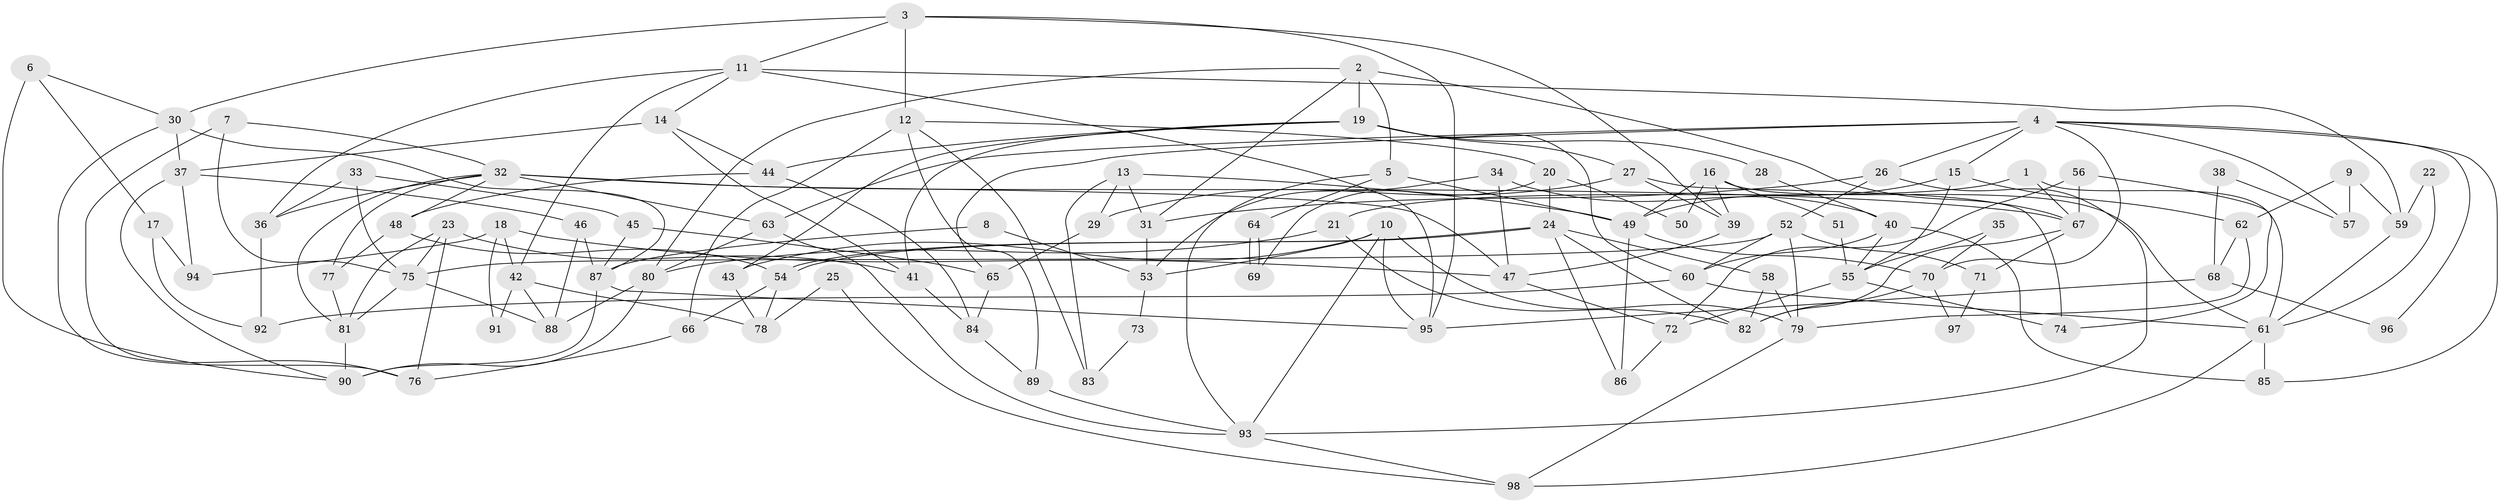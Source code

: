 // coarse degree distribution, {4: 0.18032786885245902, 8: 0.11475409836065574, 10: 0.01639344262295082, 3: 0.18032786885245902, 5: 0.19672131147540983, 9: 0.01639344262295082, 6: 0.11475409836065574, 7: 0.09836065573770492, 2: 0.08196721311475409}
// Generated by graph-tools (version 1.1) at 2025/41/03/06/25 10:41:57]
// undirected, 98 vertices, 196 edges
graph export_dot {
graph [start="1"]
  node [color=gray90,style=filled];
  1;
  2;
  3;
  4;
  5;
  6;
  7;
  8;
  9;
  10;
  11;
  12;
  13;
  14;
  15;
  16;
  17;
  18;
  19;
  20;
  21;
  22;
  23;
  24;
  25;
  26;
  27;
  28;
  29;
  30;
  31;
  32;
  33;
  34;
  35;
  36;
  37;
  38;
  39;
  40;
  41;
  42;
  43;
  44;
  45;
  46;
  47;
  48;
  49;
  50;
  51;
  52;
  53;
  54;
  55;
  56;
  57;
  58;
  59;
  60;
  61;
  62;
  63;
  64;
  65;
  66;
  67;
  68;
  69;
  70;
  71;
  72;
  73;
  74;
  75;
  76;
  77;
  78;
  79;
  80;
  81;
  82;
  83;
  84;
  85;
  86;
  87;
  88;
  89;
  90;
  91;
  92;
  93;
  94;
  95;
  96;
  97;
  98;
  1 -- 67;
  1 -- 61;
  1 -- 21;
  2 -- 31;
  2 -- 67;
  2 -- 5;
  2 -- 19;
  2 -- 80;
  3 -- 30;
  3 -- 11;
  3 -- 12;
  3 -- 39;
  3 -- 95;
  4 -- 85;
  4 -- 26;
  4 -- 15;
  4 -- 57;
  4 -- 63;
  4 -- 65;
  4 -- 70;
  4 -- 96;
  5 -- 49;
  5 -- 64;
  5 -- 93;
  6 -- 90;
  6 -- 30;
  6 -- 17;
  7 -- 75;
  7 -- 32;
  7 -- 76;
  8 -- 87;
  8 -- 53;
  9 -- 59;
  9 -- 62;
  9 -- 57;
  10 -- 95;
  10 -- 53;
  10 -- 43;
  10 -- 79;
  10 -- 93;
  11 -- 42;
  11 -- 95;
  11 -- 14;
  11 -- 36;
  11 -- 59;
  12 -- 89;
  12 -- 20;
  12 -- 66;
  12 -- 83;
  13 -- 29;
  13 -- 49;
  13 -- 31;
  13 -- 83;
  14 -- 41;
  14 -- 37;
  14 -- 44;
  15 -- 49;
  15 -- 55;
  15 -- 62;
  16 -- 39;
  16 -- 49;
  16 -- 50;
  16 -- 51;
  16 -- 61;
  17 -- 92;
  17 -- 94;
  18 -- 42;
  18 -- 94;
  18 -- 47;
  18 -- 91;
  19 -- 44;
  19 -- 27;
  19 -- 28;
  19 -- 41;
  19 -- 43;
  19 -- 60;
  20 -- 24;
  20 -- 50;
  20 -- 69;
  21 -- 80;
  21 -- 82;
  22 -- 59;
  22 -- 61;
  23 -- 75;
  23 -- 41;
  23 -- 76;
  23 -- 81;
  24 -- 82;
  24 -- 54;
  24 -- 54;
  24 -- 58;
  24 -- 86;
  25 -- 78;
  25 -- 98;
  26 -- 93;
  26 -- 52;
  26 -- 31;
  27 -- 39;
  27 -- 29;
  27 -- 74;
  28 -- 40;
  29 -- 65;
  30 -- 37;
  30 -- 76;
  30 -- 87;
  31 -- 53;
  32 -- 63;
  32 -- 81;
  32 -- 36;
  32 -- 47;
  32 -- 48;
  32 -- 67;
  32 -- 77;
  33 -- 36;
  33 -- 75;
  33 -- 45;
  34 -- 47;
  34 -- 40;
  34 -- 53;
  35 -- 55;
  35 -- 70;
  36 -- 92;
  37 -- 90;
  37 -- 46;
  37 -- 94;
  38 -- 57;
  38 -- 68;
  39 -- 47;
  40 -- 55;
  40 -- 60;
  40 -- 85;
  41 -- 84;
  42 -- 88;
  42 -- 78;
  42 -- 91;
  43 -- 78;
  44 -- 48;
  44 -- 84;
  45 -- 87;
  45 -- 65;
  46 -- 87;
  46 -- 88;
  47 -- 72;
  48 -- 54;
  48 -- 77;
  49 -- 70;
  49 -- 86;
  51 -- 55;
  52 -- 60;
  52 -- 75;
  52 -- 71;
  52 -- 79;
  53 -- 73;
  54 -- 66;
  54 -- 78;
  55 -- 74;
  55 -- 72;
  56 -- 67;
  56 -- 72;
  56 -- 74;
  58 -- 79;
  58 -- 82;
  59 -- 61;
  60 -- 61;
  60 -- 92;
  61 -- 98;
  61 -- 85;
  62 -- 79;
  62 -- 68;
  63 -- 93;
  63 -- 80;
  64 -- 69;
  64 -- 69;
  65 -- 84;
  66 -- 76;
  67 -- 82;
  67 -- 71;
  68 -- 95;
  68 -- 96;
  70 -- 82;
  70 -- 97;
  71 -- 97;
  72 -- 86;
  73 -- 83;
  75 -- 88;
  75 -- 81;
  77 -- 81;
  79 -- 98;
  80 -- 88;
  80 -- 90;
  81 -- 90;
  84 -- 89;
  87 -- 90;
  87 -- 95;
  89 -- 93;
  93 -- 98;
}
